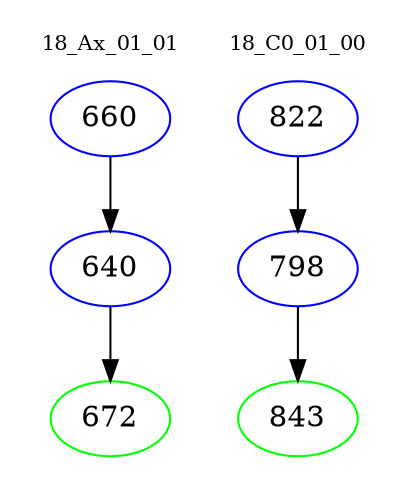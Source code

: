 digraph{
subgraph cluster_0 {
color = white
label = "18_Ax_01_01";
fontsize=10;
T0_660 [label="660", color="blue"]
T0_660 -> T0_640 [color="black"]
T0_640 [label="640", color="blue"]
T0_640 -> T0_672 [color="black"]
T0_672 [label="672", color="green"]
}
subgraph cluster_1 {
color = white
label = "18_C0_01_00";
fontsize=10;
T1_822 [label="822", color="blue"]
T1_822 -> T1_798 [color="black"]
T1_798 [label="798", color="blue"]
T1_798 -> T1_843 [color="black"]
T1_843 [label="843", color="green"]
}
}
